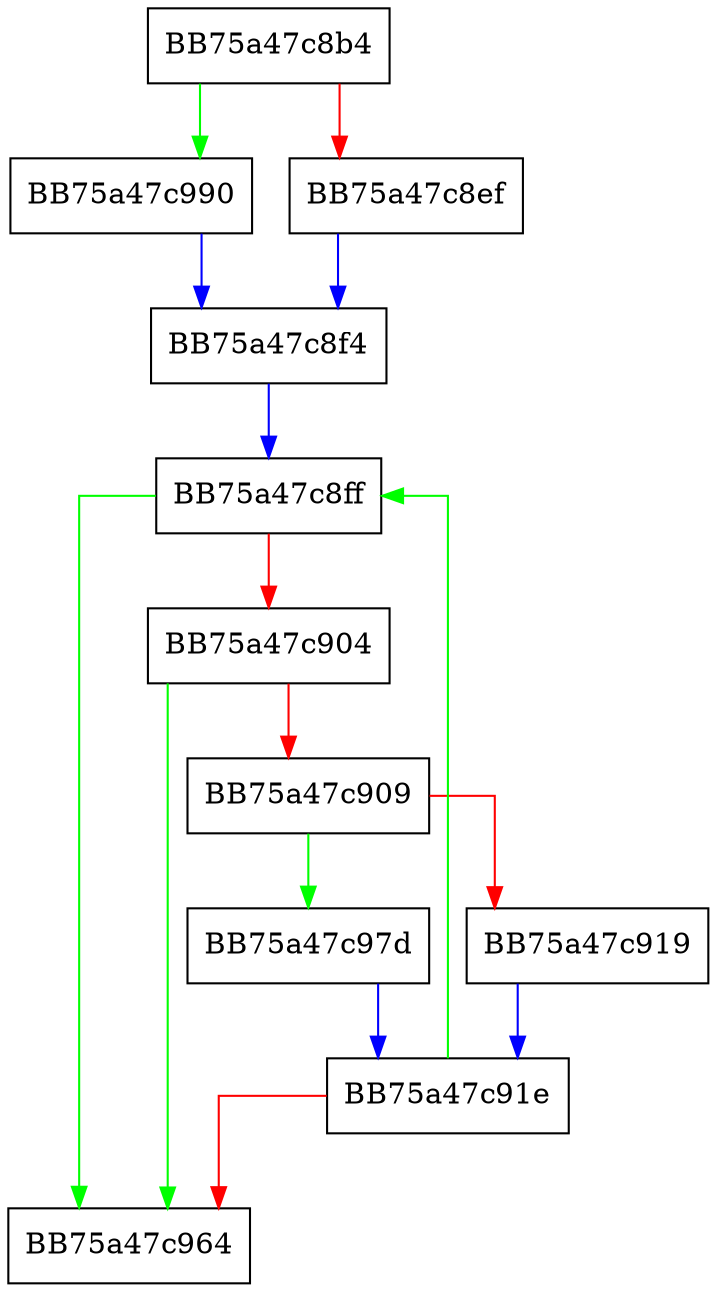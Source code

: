digraph sqlite3VdbeRecordUnpack {
  node [shape="box"];
  graph [splines=ortho];
  BB75a47c8b4 -> BB75a47c990 [color="green"];
  BB75a47c8b4 -> BB75a47c8ef [color="red"];
  BB75a47c8ef -> BB75a47c8f4 [color="blue"];
  BB75a47c8f4 -> BB75a47c8ff [color="blue"];
  BB75a47c8ff -> BB75a47c964 [color="green"];
  BB75a47c8ff -> BB75a47c904 [color="red"];
  BB75a47c904 -> BB75a47c964 [color="green"];
  BB75a47c904 -> BB75a47c909 [color="red"];
  BB75a47c909 -> BB75a47c97d [color="green"];
  BB75a47c909 -> BB75a47c919 [color="red"];
  BB75a47c919 -> BB75a47c91e [color="blue"];
  BB75a47c91e -> BB75a47c8ff [color="green"];
  BB75a47c91e -> BB75a47c964 [color="red"];
  BB75a47c97d -> BB75a47c91e [color="blue"];
  BB75a47c990 -> BB75a47c8f4 [color="blue"];
}